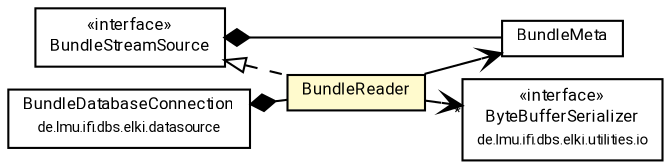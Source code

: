 #!/usr/local/bin/dot
#
# Class diagram 
# Generated by UMLGraph version R5_7_2-60-g0e99a6 (http://www.spinellis.gr/umlgraph/)
#

digraph G {
	graph [fontnames="svg"]
	edge [fontname="Roboto",fontsize=7,labelfontname="Roboto",labelfontsize=7,color="black"];
	node [fontname="Roboto",fontcolor="black",fontsize=8,shape=plaintext,margin=0,width=0,height=0];
	nodesep=0.15;
	ranksep=0.25;
	rankdir=LR;
	// de.lmu.ifi.dbs.elki.datasource.bundle.BundleStreamSource
	c1970014 [label=<<table title="de.lmu.ifi.dbs.elki.datasource.bundle.BundleStreamSource" border="0" cellborder="1" cellspacing="0" cellpadding="2" href="BundleStreamSource.html" target="_parent">
		<tr><td><table border="0" cellspacing="0" cellpadding="1">
		<tr><td align="center" balign="center"> &#171;interface&#187; </td></tr>
		<tr><td align="center" balign="center"> <font face="Roboto">BundleStreamSource</font> </td></tr>
		</table></td></tr>
		</table>>, URL="BundleStreamSource.html"];
	// de.lmu.ifi.dbs.elki.datasource.bundle.BundleMeta
	c1970016 [label=<<table title="de.lmu.ifi.dbs.elki.datasource.bundle.BundleMeta" border="0" cellborder="1" cellspacing="0" cellpadding="2" href="BundleMeta.html" target="_parent">
		<tr><td><table border="0" cellspacing="0" cellpadding="1">
		<tr><td align="center" balign="center"> <font face="Roboto">BundleMeta</font> </td></tr>
		</table></td></tr>
		</table>>, URL="BundleMeta.html"];
	// de.lmu.ifi.dbs.elki.datasource.bundle.BundleReader
	c1970019 [label=<<table title="de.lmu.ifi.dbs.elki.datasource.bundle.BundleReader" border="0" cellborder="1" cellspacing="0" cellpadding="2" bgcolor="lemonChiffon" href="BundleReader.html" target="_parent">
		<tr><td><table border="0" cellspacing="0" cellpadding="1">
		<tr><td align="center" balign="center"> <font face="Roboto">BundleReader</font> </td></tr>
		</table></td></tr>
		</table>>, URL="BundleReader.html"];
	// de.lmu.ifi.dbs.elki.utilities.io.ByteBufferSerializer<T>
	c1970774 [label=<<table title="de.lmu.ifi.dbs.elki.utilities.io.ByteBufferSerializer" border="0" cellborder="1" cellspacing="0" cellpadding="2" href="../../utilities/io/ByteBufferSerializer.html" target="_parent">
		<tr><td><table border="0" cellspacing="0" cellpadding="1">
		<tr><td align="center" balign="center"> &#171;interface&#187; </td></tr>
		<tr><td align="center" balign="center"> <font face="Roboto">ByteBufferSerializer</font> </td></tr>
		<tr><td align="center" balign="center"> <font face="Roboto" point-size="7.0">de.lmu.ifi.dbs.elki.utilities.io</font> </td></tr>
		</table></td></tr>
		</table>>, URL="../../utilities/io/ByteBufferSerializer.html"];
	// de.lmu.ifi.dbs.elki.datasource.BundleDatabaseConnection
	c1971618 [label=<<table title="de.lmu.ifi.dbs.elki.datasource.BundleDatabaseConnection" border="0" cellborder="1" cellspacing="0" cellpadding="2" href="../BundleDatabaseConnection.html" target="_parent">
		<tr><td><table border="0" cellspacing="0" cellpadding="1">
		<tr><td align="center" balign="center"> <font face="Roboto">BundleDatabaseConnection</font> </td></tr>
		<tr><td align="center" balign="center"> <font face="Roboto" point-size="7.0">de.lmu.ifi.dbs.elki.datasource</font> </td></tr>
		</table></td></tr>
		</table>>, URL="../BundleDatabaseConnection.html"];
	// de.lmu.ifi.dbs.elki.datasource.bundle.BundleStreamSource composed de.lmu.ifi.dbs.elki.datasource.bundle.BundleMeta
	c1970014 -> c1970016 [arrowhead=none,arrowtail=diamond,dir=back,weight=6];
	// de.lmu.ifi.dbs.elki.datasource.bundle.BundleReader implements de.lmu.ifi.dbs.elki.datasource.bundle.BundleStreamSource
	c1970014 -> c1970019 [arrowtail=empty,style=dashed,dir=back,weight=9];
	// de.lmu.ifi.dbs.elki.datasource.BundleDatabaseConnection composed de.lmu.ifi.dbs.elki.datasource.bundle.BundleReader
	c1971618 -> c1970019 [arrowhead=none,arrowtail=diamond,dir=back,weight=6];
	// de.lmu.ifi.dbs.elki.datasource.bundle.BundleReader navassoc de.lmu.ifi.dbs.elki.datasource.bundle.BundleMeta
	c1970019 -> c1970016 [arrowhead=open,weight=1];
	// de.lmu.ifi.dbs.elki.datasource.bundle.BundleReader navassoc de.lmu.ifi.dbs.elki.utilities.io.ByteBufferSerializer<T>
	c1970019 -> c1970774 [arrowhead=open,weight=1,headlabel="*"];
}

